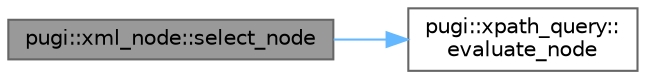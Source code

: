 digraph "pugi::xml_node::select_node"
{
 // INTERACTIVE_SVG=YES
 // LATEX_PDF_SIZE
  bgcolor="transparent";
  edge [fontname=Helvetica,fontsize=10,labelfontname=Helvetica,labelfontsize=10];
  node [fontname=Helvetica,fontsize=10,shape=box,height=0.2,width=0.4];
  rankdir="LR";
  Node1 [id="Node000001",label="pugi::xml_node::select_node",height=0.2,width=0.4,color="gray40", fillcolor="grey60", style="filled", fontcolor="black",tooltip=" "];
  Node1 -> Node2 [id="edge1_Node000001_Node000002",color="steelblue1",style="solid",tooltip=" "];
  Node2 [id="Node000002",label="pugi::xpath_query::\levaluate_node",height=0.2,width=0.4,color="grey40", fillcolor="white", style="filled",URL="$d7/d38/classpugi_1_1xpath__query.html#af5f86dfcb06e7f7fb8387ad70b074f17",tooltip=" "];
}
